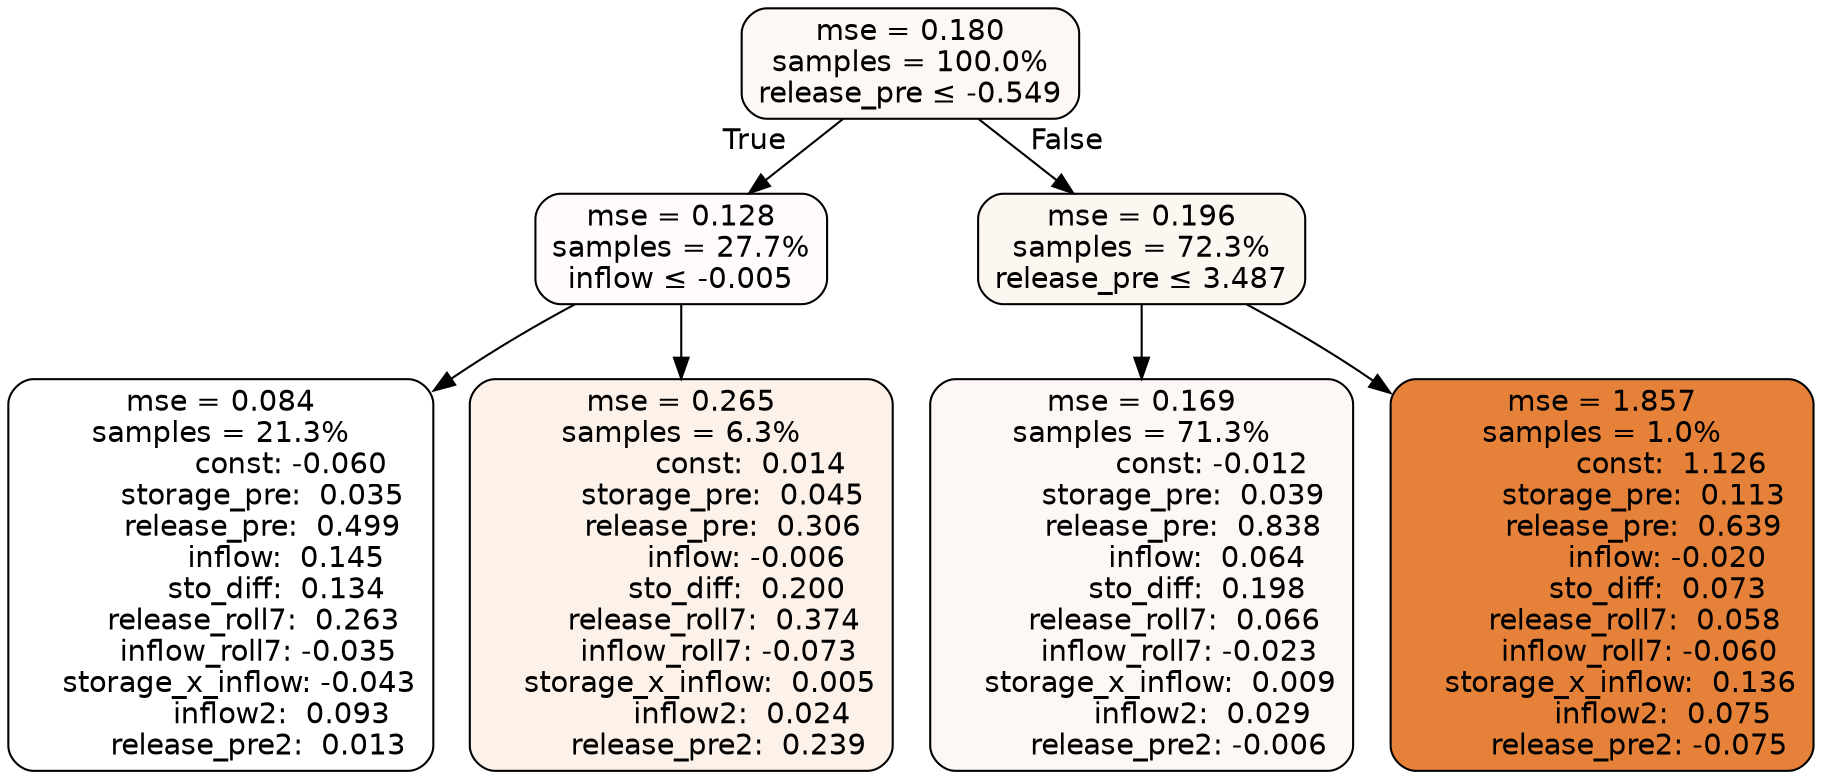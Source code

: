 digraph tree {
bgcolor="transparent"
node [shape=rectangle, style="filled, rounded", color="black", fontname=helvetica] ;
edge [fontname=helvetica] ;
	"0" [label="mse = 0.180
samples = 100.0%
release_pre &le; -0.549", fillcolor="#fdf8f4"]
	"1" [label="mse = 0.128
samples = 27.7%
inflow &le; -0.005", fillcolor="#fefbfa"]
	"2" [label="mse = 0.084
samples = 21.3%
               const: -0.060
         storage_pre:  0.035
         release_pre:  0.499
              inflow:  0.145
            sto_diff:  0.134
       release_roll7:  0.263
        inflow_roll7: -0.035
    storage_x_inflow: -0.043
             inflow2:  0.093
        release_pre2:  0.013", fillcolor="#ffffff"]
	"3" [label="mse = 0.265
samples = 6.3%
               const:  0.014
         storage_pre:  0.045
         release_pre:  0.306
              inflow: -0.006
            sto_diff:  0.200
       release_roll7:  0.374
        inflow_roll7: -0.073
    storage_x_inflow:  0.005
             inflow2:  0.024
        release_pre2:  0.239", fillcolor="#fcf2ea"]
	"4" [label="mse = 0.196
samples = 72.3%
release_pre &le; 3.487", fillcolor="#fdf7f2"]
	"5" [label="mse = 0.169
samples = 71.3%
               const: -0.012
         storage_pre:  0.039
         release_pre:  0.838
              inflow:  0.064
            sto_diff:  0.198
       release_roll7:  0.066
        inflow_roll7: -0.023
    storage_x_inflow:  0.009
             inflow2:  0.029
        release_pre2: -0.006", fillcolor="#fdf8f5"]
	"6" [label="mse = 1.857
samples = 1.0%
               const:  1.126
         storage_pre:  0.113
         release_pre:  0.639
              inflow: -0.020
            sto_diff:  0.073
       release_roll7:  0.058
        inflow_roll7: -0.060
    storage_x_inflow:  0.136
             inflow2:  0.075
        release_pre2: -0.075", fillcolor="#e58139"]

	"0" -> "1" [labeldistance=2.5, labelangle=45, headlabel="True"]
	"1" -> "2"
	"1" -> "3"
	"0" -> "4" [labeldistance=2.5, labelangle=-45, headlabel="False"]
	"4" -> "5"
	"4" -> "6"
}
